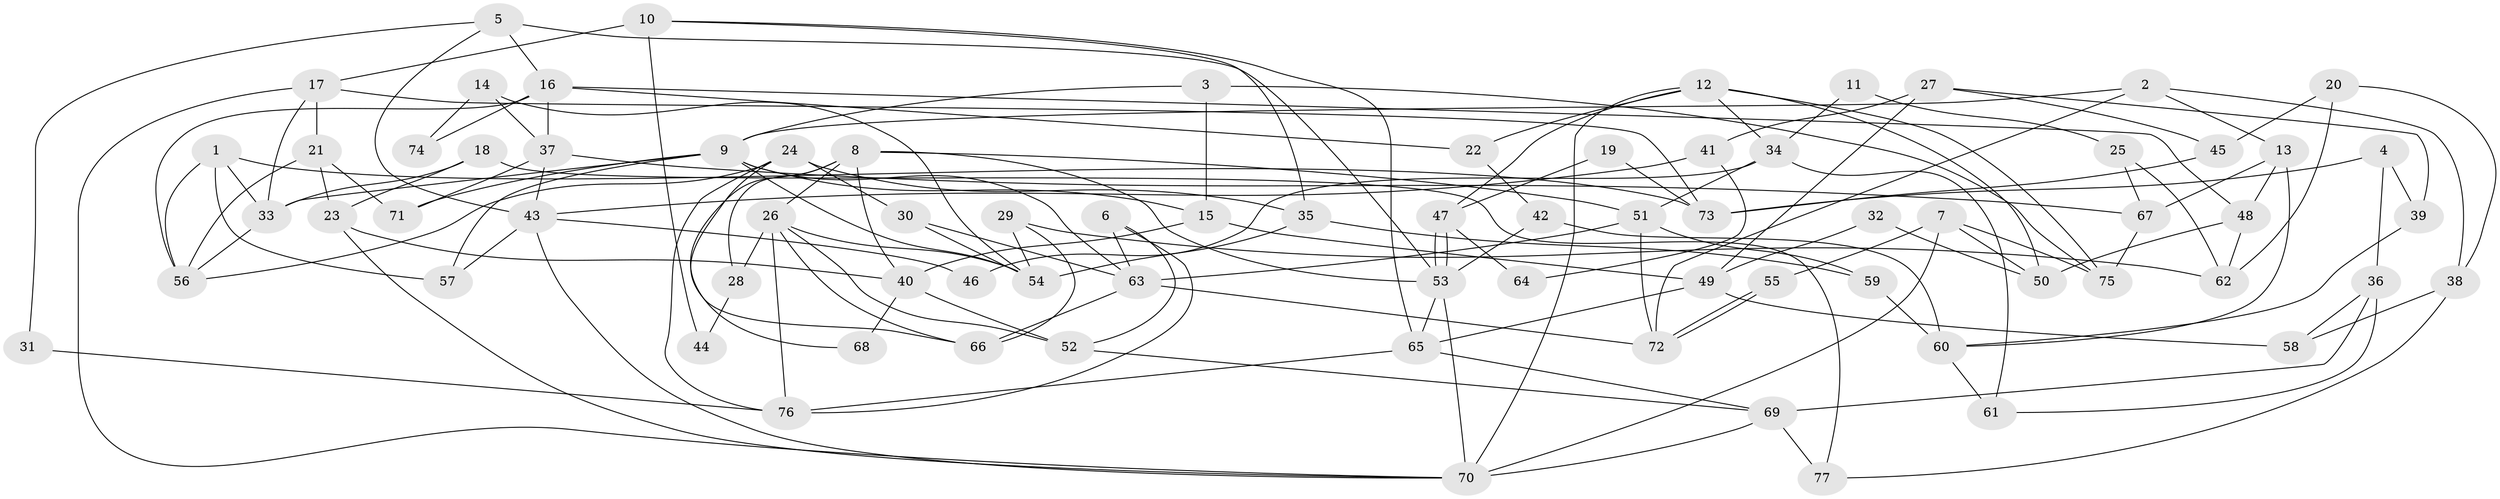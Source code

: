 // coarse degree distribution, {4: 0.16666666666666666, 5: 0.16666666666666666, 2: 0.16666666666666666, 3: 0.2, 6: 0.03333333333333333, 9: 0.03333333333333333, 7: 0.13333333333333333, 10: 0.03333333333333333, 8: 0.06666666666666667}
// Generated by graph-tools (version 1.1) at 2025/53/03/04/25 21:53:30]
// undirected, 77 vertices, 154 edges
graph export_dot {
graph [start="1"]
  node [color=gray90,style=filled];
  1;
  2;
  3;
  4;
  5;
  6;
  7;
  8;
  9;
  10;
  11;
  12;
  13;
  14;
  15;
  16;
  17;
  18;
  19;
  20;
  21;
  22;
  23;
  24;
  25;
  26;
  27;
  28;
  29;
  30;
  31;
  32;
  33;
  34;
  35;
  36;
  37;
  38;
  39;
  40;
  41;
  42;
  43;
  44;
  45;
  46;
  47;
  48;
  49;
  50;
  51;
  52;
  53;
  54;
  55;
  56;
  57;
  58;
  59;
  60;
  61;
  62;
  63;
  64;
  65;
  66;
  67;
  68;
  69;
  70;
  71;
  72;
  73;
  74;
  75;
  76;
  77;
  1 -- 56;
  1 -- 33;
  1 -- 57;
  1 -- 73;
  2 -- 72;
  2 -- 9;
  2 -- 13;
  2 -- 38;
  3 -- 9;
  3 -- 15;
  3 -- 75;
  4 -- 36;
  4 -- 73;
  4 -- 39;
  5 -- 43;
  5 -- 16;
  5 -- 31;
  5 -- 53;
  6 -- 63;
  6 -- 52;
  6 -- 76;
  7 -- 70;
  7 -- 75;
  7 -- 50;
  7 -- 55;
  8 -- 53;
  8 -- 51;
  8 -- 26;
  8 -- 28;
  8 -- 40;
  8 -- 68;
  9 -- 33;
  9 -- 71;
  9 -- 15;
  9 -- 54;
  9 -- 57;
  9 -- 63;
  10 -- 35;
  10 -- 65;
  10 -- 17;
  10 -- 44;
  11 -- 34;
  11 -- 25;
  12 -- 70;
  12 -- 75;
  12 -- 22;
  12 -- 34;
  12 -- 47;
  12 -- 50;
  13 -- 60;
  13 -- 48;
  13 -- 67;
  14 -- 37;
  14 -- 54;
  14 -- 74;
  15 -- 49;
  15 -- 40;
  16 -- 22;
  16 -- 48;
  16 -- 37;
  16 -- 56;
  16 -- 74;
  17 -- 21;
  17 -- 33;
  17 -- 70;
  17 -- 73;
  18 -- 23;
  18 -- 33;
  18 -- 77;
  19 -- 47;
  19 -- 73;
  20 -- 38;
  20 -- 62;
  20 -- 45;
  21 -- 23;
  21 -- 56;
  21 -- 71;
  22 -- 42;
  23 -- 40;
  23 -- 70;
  24 -- 30;
  24 -- 76;
  24 -- 35;
  24 -- 56;
  24 -- 66;
  25 -- 62;
  25 -- 67;
  26 -- 52;
  26 -- 28;
  26 -- 54;
  26 -- 66;
  26 -- 76;
  27 -- 49;
  27 -- 45;
  27 -- 39;
  27 -- 41;
  28 -- 44;
  29 -- 54;
  29 -- 66;
  29 -- 62;
  30 -- 54;
  30 -- 63;
  31 -- 76;
  32 -- 49;
  32 -- 50;
  33 -- 56;
  34 -- 51;
  34 -- 46;
  34 -- 61;
  35 -- 54;
  35 -- 59;
  36 -- 61;
  36 -- 69;
  36 -- 58;
  37 -- 43;
  37 -- 67;
  37 -- 71;
  38 -- 77;
  38 -- 58;
  39 -- 60;
  40 -- 52;
  40 -- 68;
  41 -- 43;
  41 -- 64;
  42 -- 53;
  42 -- 60;
  43 -- 70;
  43 -- 57;
  43 -- 46;
  45 -- 73;
  47 -- 53;
  47 -- 53;
  47 -- 64;
  48 -- 50;
  48 -- 62;
  49 -- 58;
  49 -- 65;
  51 -- 63;
  51 -- 72;
  51 -- 59;
  52 -- 69;
  53 -- 65;
  53 -- 70;
  55 -- 72;
  55 -- 72;
  59 -- 60;
  60 -- 61;
  63 -- 66;
  63 -- 72;
  65 -- 76;
  65 -- 69;
  67 -- 75;
  69 -- 70;
  69 -- 77;
}
